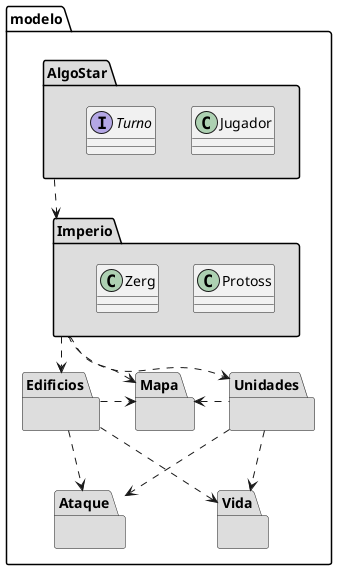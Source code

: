 @startuml

package "modelo" {
    package "Mapa" #DDDDDD {
    }
    package "Edificios" #DDDDDD {}
    package "Unidades" #DDDDDD {}
    package "Ataque" #DDDDDD {}
    package "Vida" #DDDDDD {}
    package "AlgoStar" #DDDDDD {
        class Jugador
        interface Turno
    }
    package "Imperio" #DDDDDD {
        class Protoss
        class Zerg
    }


}

"AlgoStar" ..> "Imperio"
"Imperio" ..> "Unidades"
"Imperio" ..> "Edificios"
"Edificios" ..> "Vida"
"Edificios" ..> "Ataque"
"Unidades" ..> "Vida"
"Unidades" ..> "Ataque"

"Imperio" ..> "Mapa"
"Edificios" .> "Mapa"
"Mapa" <. "Unidades"


@enduml
